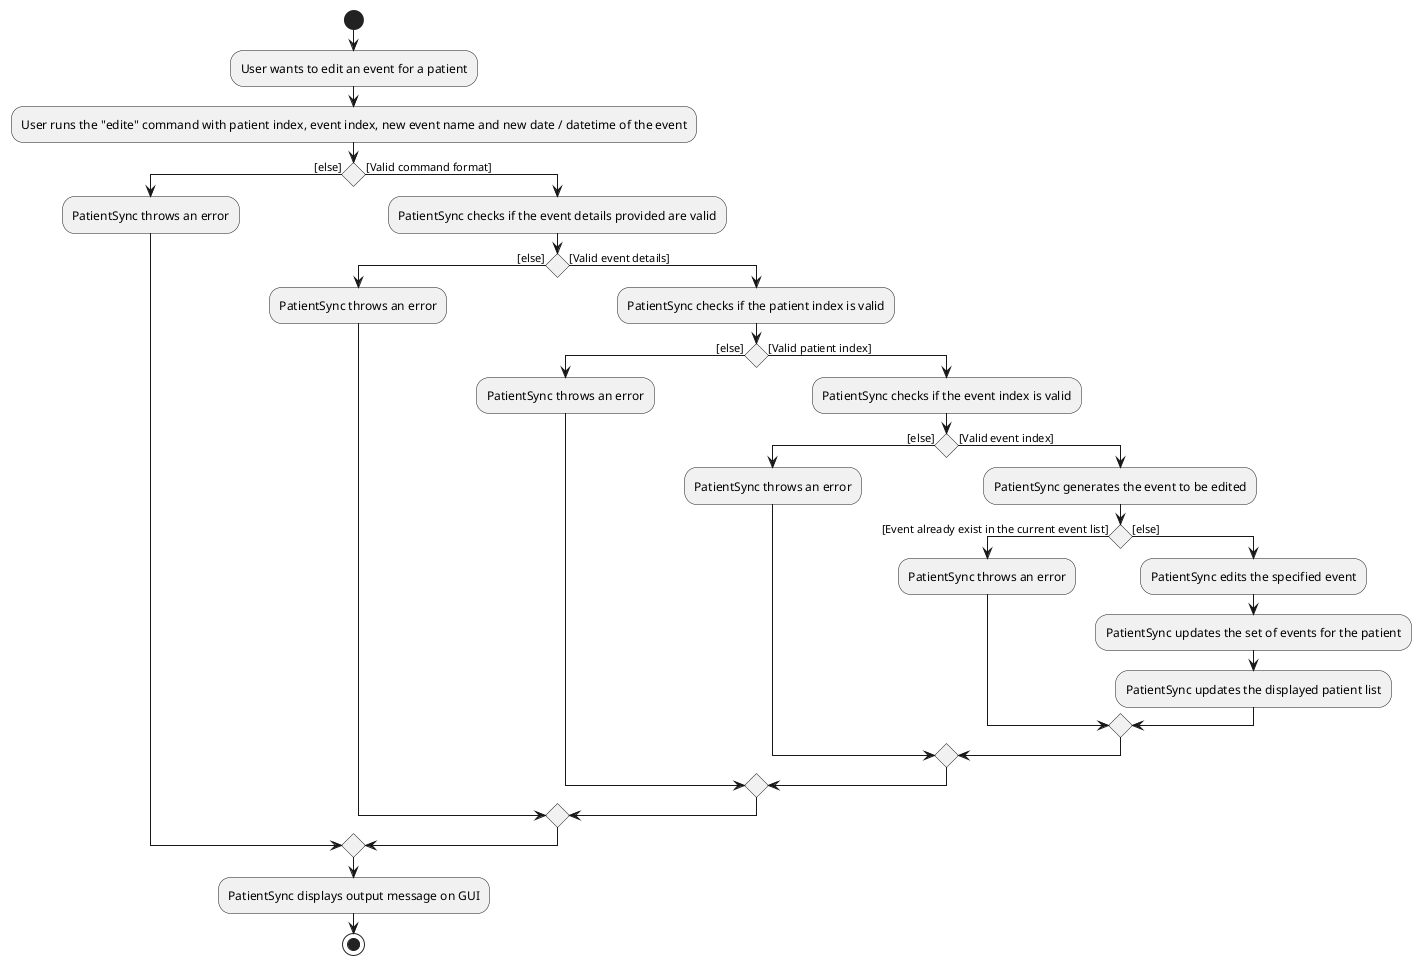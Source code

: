@startuml
start
:User wants to edit an event for a patient;
:User runs the "edite" command with patient index, event index, new event name and new date / datetime of the event;
if () then ([else])
    :PatientSync throws an error;
else ([Valid command format])
    :PatientSync checks if the event details provided are valid;
    if () then ([else])
        :PatientSync throws an error;
    else ([Valid event details])
        :PatientSync checks if the patient index is valid;
        if () then ([else])
            :PatientSync throws an error;
        else ([Valid patient index])
            :PatientSync checks if the event index is valid;
            if () then ([else])
                :PatientSync throws an error;
            else ([Valid event index])
                :PatientSync generates the event to be edited;
                if () then ([Event already exist in the current event list])
                    :PatientSync throws an error;
                else ([else])
                    :PatientSync edits the specified event;
                    :PatientSync updates the set of events for the patient;
                    :PatientSync updates the displayed patient list;
                endif
            endif
        endif
    endif
endif
:PatientSync displays output message on GUI;
stop
@enduml
